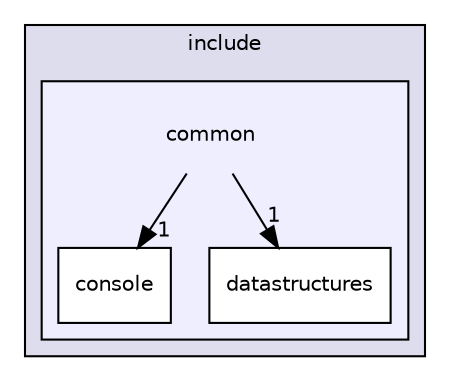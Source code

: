 digraph "include/common" {
  compound=true
  node [ fontsize="10", fontname="Helvetica"];
  edge [ labelfontsize="10", labelfontname="Helvetica"];
  subgraph clusterdir_d44c64559bbebec7f509842c48db8b23 {
    graph [ bgcolor="#ddddee", pencolor="black", label="include" fontname="Helvetica", fontsize="10", URL="dir_d44c64559bbebec7f509842c48db8b23.html"]
  subgraph clusterdir_0966d06610f72609fd9aa4979c2b5a92 {
    graph [ bgcolor="#eeeeff", pencolor="black", label="" URL="dir_0966d06610f72609fd9aa4979c2b5a92.html"];
    dir_0966d06610f72609fd9aa4979c2b5a92 [shape=plaintext label="common"];
    dir_0e17f65888d53e438ac69e35da95ffc6 [shape=box label="console" color="black" fillcolor="white" style="filled" URL="dir_0e17f65888d53e438ac69e35da95ffc6.html"];
    dir_e7509d4d2ce980fdfce405055fe3ce77 [shape=box label="datastructures" color="black" fillcolor="white" style="filled" URL="dir_e7509d4d2ce980fdfce405055fe3ce77.html"];
  }
  }
  dir_0966d06610f72609fd9aa4979c2b5a92->dir_e7509d4d2ce980fdfce405055fe3ce77 [headlabel="1", labeldistance=1.5 headhref="dir_000001_000003.html"];
  dir_0966d06610f72609fd9aa4979c2b5a92->dir_0e17f65888d53e438ac69e35da95ffc6 [headlabel="1", labeldistance=1.5 headhref="dir_000001_000002.html"];
}
